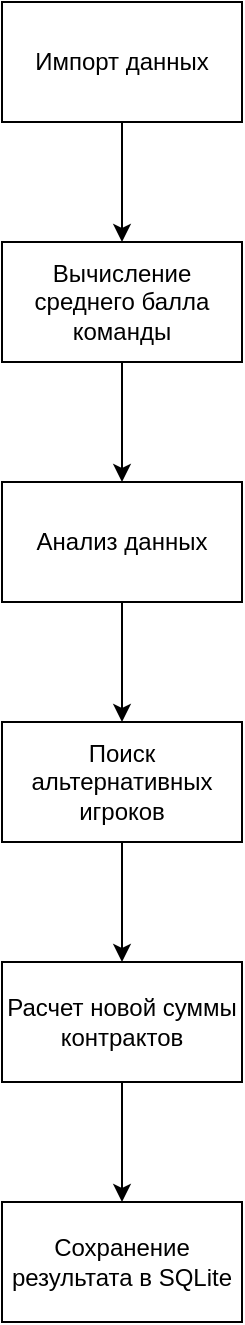 <mxfile version="21.7.5" type="google">
  <diagram name="Страница — 1" id="E6EHsqOlP4kLKsGXceiK">
    <mxGraphModel grid="1" page="1" gridSize="10" guides="1" tooltips="1" connect="1" arrows="1" fold="1" pageScale="1" pageWidth="827" pageHeight="1169" math="0" shadow="0">
      <root>
        <mxCell id="0" />
        <mxCell id="1" parent="0" />
        <mxCell id="N6QroGzA9lp9vdCBAmxY-5" style="edgeStyle=orthogonalEdgeStyle;rounded=0;orthogonalLoop=1;jettySize=auto;html=1;exitX=0.5;exitY=1;exitDx=0;exitDy=0;entryX=0.5;entryY=0;entryDx=0;entryDy=0;" edge="1" parent="1" source="N6QroGzA9lp9vdCBAmxY-1" target="N6QroGzA9lp9vdCBAmxY-2">
          <mxGeometry relative="1" as="geometry" />
        </mxCell>
        <mxCell id="N6QroGzA9lp9vdCBAmxY-1" value="Импорт данных" style="rounded=0;whiteSpace=wrap;html=1;" vertex="1" parent="1">
          <mxGeometry x="354" y="20" width="120" height="60" as="geometry" />
        </mxCell>
        <mxCell id="N6QroGzA9lp9vdCBAmxY-7" value="" style="edgeStyle=orthogonalEdgeStyle;rounded=0;orthogonalLoop=1;jettySize=auto;html=1;" edge="1" parent="1" source="N6QroGzA9lp9vdCBAmxY-2" target="N6QroGzA9lp9vdCBAmxY-6">
          <mxGeometry relative="1" as="geometry" />
        </mxCell>
        <mxCell id="N6QroGzA9lp9vdCBAmxY-2" value="Вычисление среднего балла команды" style="rounded=0;whiteSpace=wrap;html=1;" vertex="1" parent="1">
          <mxGeometry x="354" y="140" width="120" height="60" as="geometry" />
        </mxCell>
        <mxCell id="N6QroGzA9lp9vdCBAmxY-9" value="" style="edgeStyle=orthogonalEdgeStyle;rounded=0;orthogonalLoop=1;jettySize=auto;html=1;" edge="1" parent="1" source="N6QroGzA9lp9vdCBAmxY-6" target="N6QroGzA9lp9vdCBAmxY-8">
          <mxGeometry relative="1" as="geometry" />
        </mxCell>
        <mxCell id="N6QroGzA9lp9vdCBAmxY-6" value="Анализ данных" style="whiteSpace=wrap;html=1;rounded=0;" vertex="1" parent="1">
          <mxGeometry x="354" y="260" width="120" height="60" as="geometry" />
        </mxCell>
        <mxCell id="N6QroGzA9lp9vdCBAmxY-11" value="" style="edgeStyle=orthogonalEdgeStyle;rounded=0;orthogonalLoop=1;jettySize=auto;html=1;" edge="1" parent="1" source="N6QroGzA9lp9vdCBAmxY-8" target="N6QroGzA9lp9vdCBAmxY-10">
          <mxGeometry relative="1" as="geometry" />
        </mxCell>
        <mxCell id="N6QroGzA9lp9vdCBAmxY-8" value="Поиск альтернативных игроков" style="whiteSpace=wrap;html=1;rounded=0;" vertex="1" parent="1">
          <mxGeometry x="354" y="380" width="120" height="60" as="geometry" />
        </mxCell>
        <mxCell id="N6QroGzA9lp9vdCBAmxY-13" value="" style="edgeStyle=orthogonalEdgeStyle;rounded=0;orthogonalLoop=1;jettySize=auto;html=1;" edge="1" parent="1" source="N6QroGzA9lp9vdCBAmxY-10" target="N6QroGzA9lp9vdCBAmxY-12">
          <mxGeometry relative="1" as="geometry" />
        </mxCell>
        <mxCell id="N6QroGzA9lp9vdCBAmxY-10" value="Расчет новой суммы контрактов" style="whiteSpace=wrap;html=1;rounded=0;" vertex="1" parent="1">
          <mxGeometry x="354" y="500" width="120" height="60" as="geometry" />
        </mxCell>
        <mxCell id="N6QroGzA9lp9vdCBAmxY-12" value="Сохранение результата в SQLite" style="whiteSpace=wrap;html=1;rounded=0;" vertex="1" parent="1">
          <mxGeometry x="354" y="620" width="120" height="60" as="geometry" />
        </mxCell>
      </root>
    </mxGraphModel>
  </diagram>
</mxfile>
